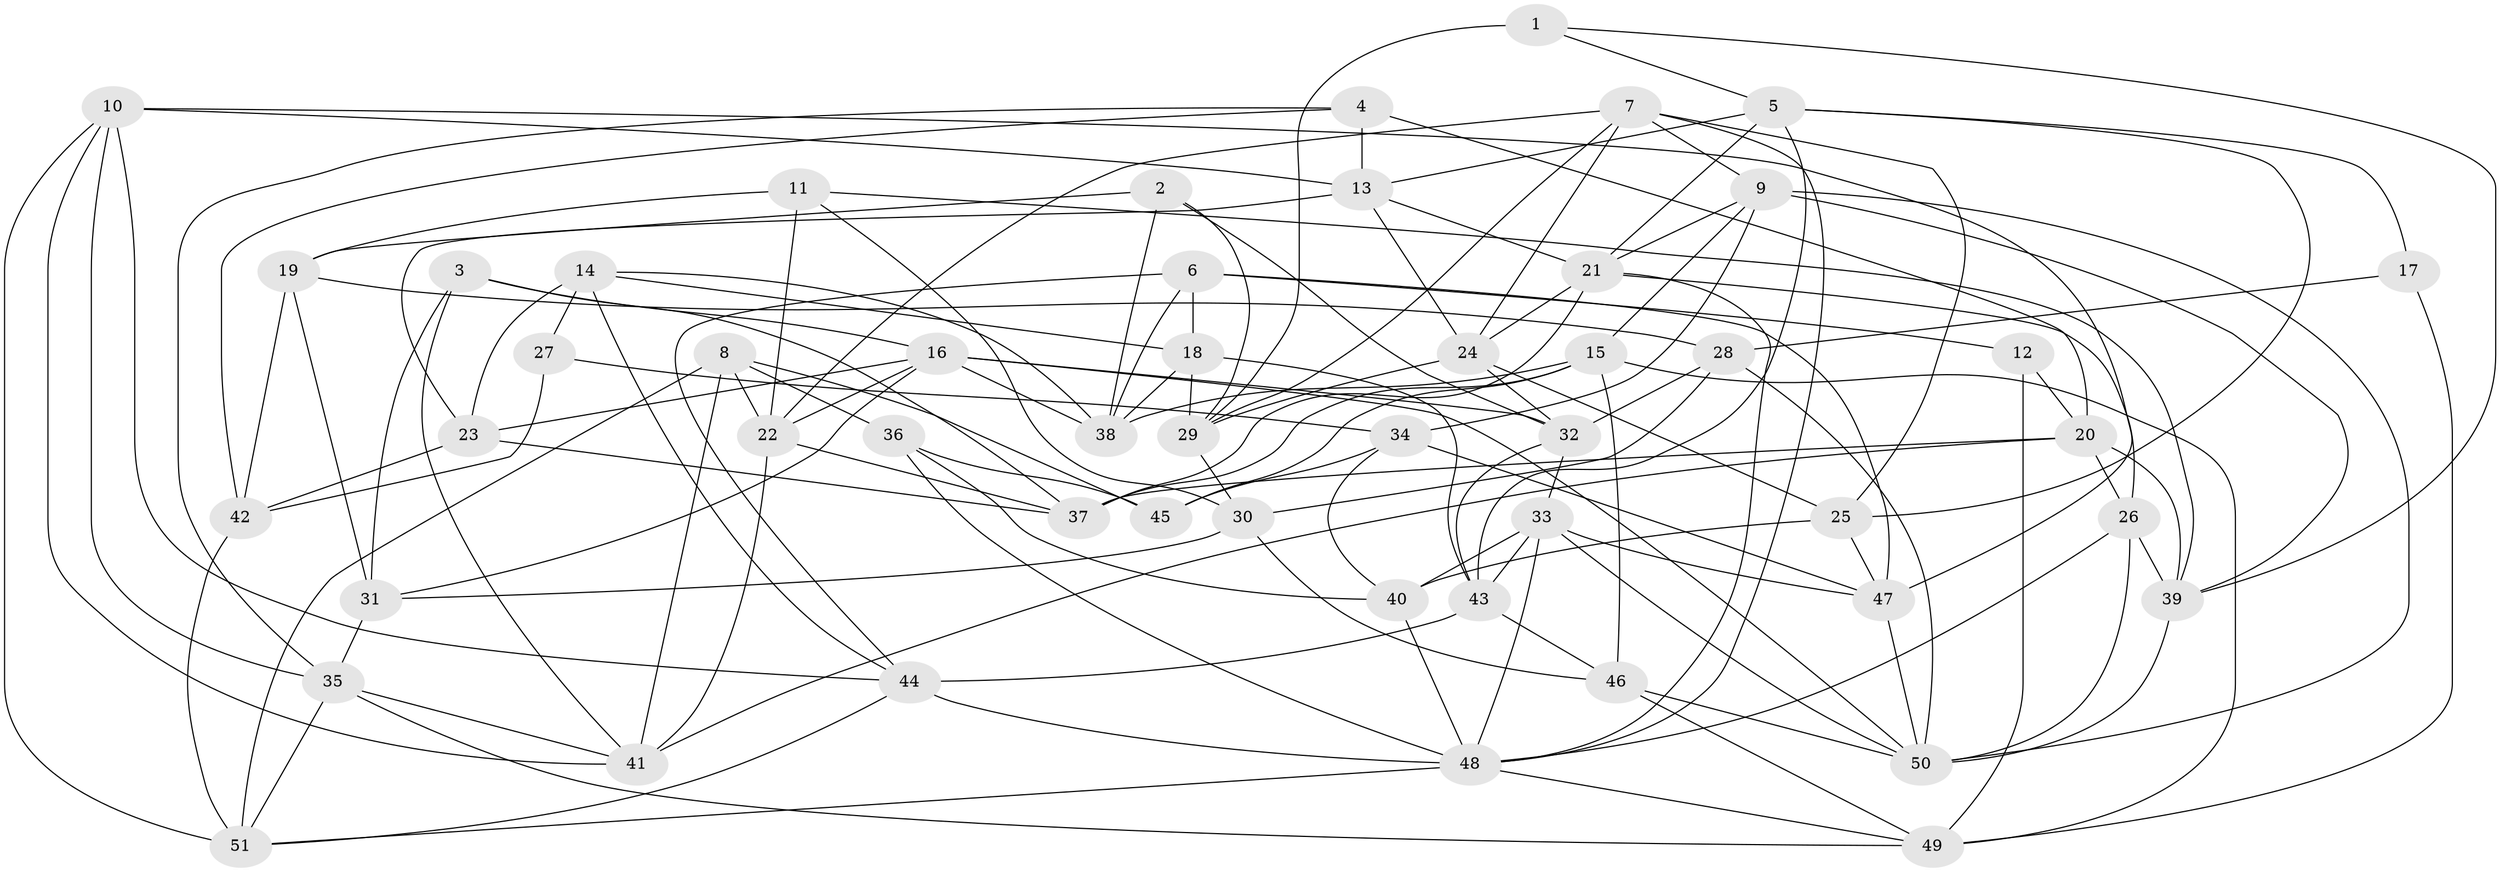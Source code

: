 // original degree distribution, {4: 1.0}
// Generated by graph-tools (version 1.1) at 2025/03/03/09/25 03:03:06]
// undirected, 51 vertices, 137 edges
graph export_dot {
graph [start="1"]
  node [color=gray90,style=filled];
  1;
  2;
  3;
  4;
  5;
  6;
  7;
  8;
  9;
  10;
  11;
  12;
  13;
  14;
  15;
  16;
  17;
  18;
  19;
  20;
  21;
  22;
  23;
  24;
  25;
  26;
  27;
  28;
  29;
  30;
  31;
  32;
  33;
  34;
  35;
  36;
  37;
  38;
  39;
  40;
  41;
  42;
  43;
  44;
  45;
  46;
  47;
  48;
  49;
  50;
  51;
  1 -- 5 [weight=1.0];
  1 -- 29 [weight=2.0];
  1 -- 39 [weight=1.0];
  2 -- 19 [weight=1.0];
  2 -- 29 [weight=1.0];
  2 -- 32 [weight=1.0];
  2 -- 38 [weight=1.0];
  3 -- 16 [weight=2.0];
  3 -- 31 [weight=2.0];
  3 -- 37 [weight=1.0];
  3 -- 41 [weight=1.0];
  4 -- 13 [weight=1.0];
  4 -- 20 [weight=1.0];
  4 -- 35 [weight=1.0];
  4 -- 42 [weight=1.0];
  5 -- 13 [weight=1.0];
  5 -- 17 [weight=1.0];
  5 -- 21 [weight=1.0];
  5 -- 25 [weight=1.0];
  5 -- 43 [weight=1.0];
  6 -- 12 [weight=2.0];
  6 -- 18 [weight=1.0];
  6 -- 38 [weight=1.0];
  6 -- 44 [weight=1.0];
  6 -- 47 [weight=1.0];
  7 -- 9 [weight=1.0];
  7 -- 22 [weight=1.0];
  7 -- 24 [weight=1.0];
  7 -- 25 [weight=1.0];
  7 -- 29 [weight=1.0];
  7 -- 48 [weight=1.0];
  8 -- 22 [weight=1.0];
  8 -- 36 [weight=2.0];
  8 -- 41 [weight=1.0];
  8 -- 45 [weight=1.0];
  8 -- 51 [weight=1.0];
  9 -- 15 [weight=1.0];
  9 -- 21 [weight=1.0];
  9 -- 34 [weight=1.0];
  9 -- 39 [weight=1.0];
  9 -- 50 [weight=1.0];
  10 -- 13 [weight=1.0];
  10 -- 35 [weight=1.0];
  10 -- 41 [weight=1.0];
  10 -- 44 [weight=1.0];
  10 -- 47 [weight=1.0];
  10 -- 51 [weight=1.0];
  11 -- 19 [weight=1.0];
  11 -- 22 [weight=1.0];
  11 -- 30 [weight=1.0];
  11 -- 39 [weight=1.0];
  12 -- 20 [weight=1.0];
  12 -- 49 [weight=1.0];
  13 -- 21 [weight=1.0];
  13 -- 23 [weight=1.0];
  13 -- 24 [weight=1.0];
  14 -- 18 [weight=1.0];
  14 -- 23 [weight=2.0];
  14 -- 27 [weight=1.0];
  14 -- 38 [weight=1.0];
  14 -- 44 [weight=1.0];
  15 -- 37 [weight=1.0];
  15 -- 38 [weight=1.0];
  15 -- 45 [weight=1.0];
  15 -- 46 [weight=1.0];
  15 -- 49 [weight=1.0];
  16 -- 22 [weight=1.0];
  16 -- 23 [weight=1.0];
  16 -- 31 [weight=1.0];
  16 -- 32 [weight=1.0];
  16 -- 38 [weight=1.0];
  16 -- 50 [weight=1.0];
  17 -- 28 [weight=2.0];
  17 -- 49 [weight=1.0];
  18 -- 29 [weight=2.0];
  18 -- 38 [weight=1.0];
  18 -- 43 [weight=1.0];
  19 -- 28 [weight=1.0];
  19 -- 31 [weight=1.0];
  19 -- 42 [weight=2.0];
  20 -- 26 [weight=1.0];
  20 -- 37 [weight=1.0];
  20 -- 39 [weight=1.0];
  20 -- 41 [weight=1.0];
  21 -- 24 [weight=1.0];
  21 -- 26 [weight=2.0];
  21 -- 37 [weight=1.0];
  21 -- 48 [weight=1.0];
  22 -- 37 [weight=1.0];
  22 -- 41 [weight=1.0];
  23 -- 37 [weight=1.0];
  23 -- 42 [weight=1.0];
  24 -- 25 [weight=1.0];
  24 -- 29 [weight=1.0];
  24 -- 32 [weight=1.0];
  25 -- 40 [weight=2.0];
  25 -- 47 [weight=1.0];
  26 -- 39 [weight=1.0];
  26 -- 48 [weight=1.0];
  26 -- 50 [weight=1.0];
  27 -- 34 [weight=2.0];
  27 -- 42 [weight=1.0];
  28 -- 30 [weight=1.0];
  28 -- 32 [weight=1.0];
  28 -- 50 [weight=1.0];
  29 -- 30 [weight=1.0];
  30 -- 31 [weight=1.0];
  30 -- 46 [weight=2.0];
  31 -- 35 [weight=1.0];
  32 -- 33 [weight=1.0];
  32 -- 43 [weight=1.0];
  33 -- 40 [weight=1.0];
  33 -- 43 [weight=1.0];
  33 -- 47 [weight=1.0];
  33 -- 48 [weight=1.0];
  33 -- 50 [weight=1.0];
  34 -- 40 [weight=1.0];
  34 -- 45 [weight=1.0];
  34 -- 47 [weight=1.0];
  35 -- 41 [weight=1.0];
  35 -- 49 [weight=1.0];
  35 -- 51 [weight=1.0];
  36 -- 40 [weight=1.0];
  36 -- 45 [weight=1.0];
  36 -- 48 [weight=2.0];
  39 -- 50 [weight=1.0];
  40 -- 48 [weight=1.0];
  42 -- 51 [weight=1.0];
  43 -- 44 [weight=1.0];
  43 -- 46 [weight=1.0];
  44 -- 48 [weight=1.0];
  44 -- 51 [weight=1.0];
  46 -- 49 [weight=1.0];
  46 -- 50 [weight=1.0];
  47 -- 50 [weight=1.0];
  48 -- 49 [weight=1.0];
  48 -- 51 [weight=1.0];
}
